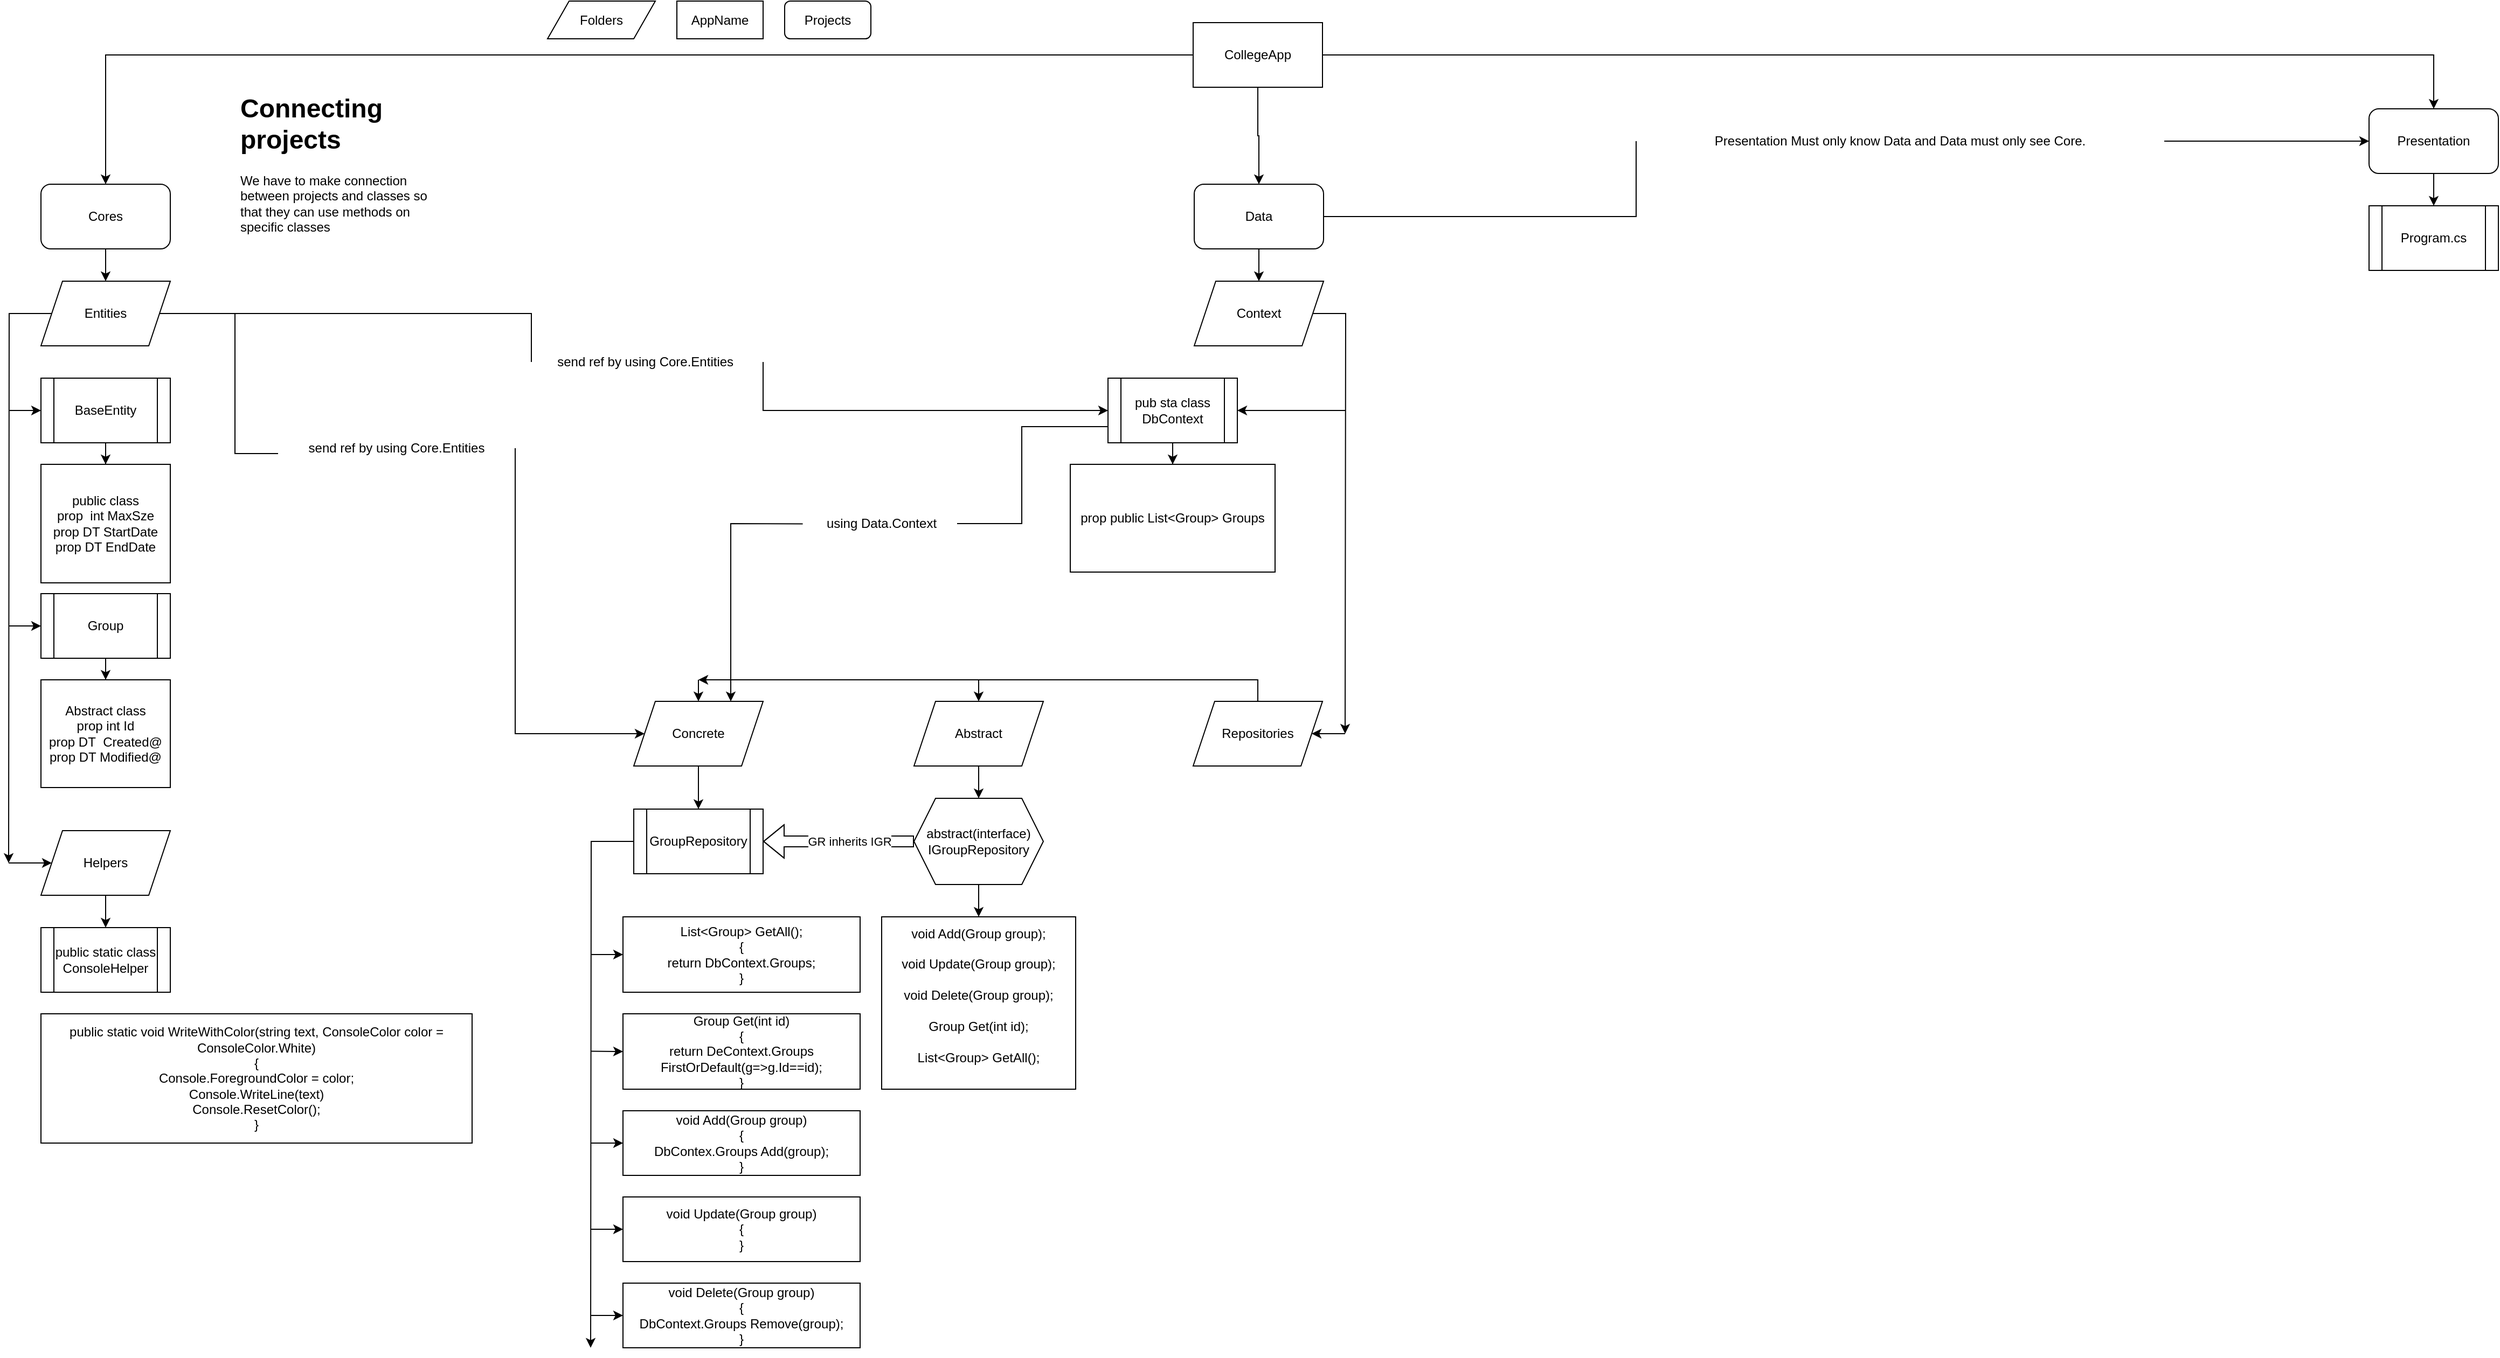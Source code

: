 <mxfile version="20.8.13" type="github">
  <diagram name="Page-1" id="gswhEvZscKQUIZwq_UVp">
    <mxGraphModel dx="2625" dy="1453" grid="1" gridSize="10" guides="1" tooltips="1" connect="1" arrows="1" fold="1" page="1" pageScale="1" pageWidth="2339" pageHeight="3300" math="0" shadow="0">
      <root>
        <mxCell id="0" />
        <mxCell id="1" parent="0" />
        <mxCell id="riTbYkUbu7TDzuuQBVC7-431" style="edgeStyle=orthogonalEdgeStyle;rounded=0;orthogonalLoop=1;jettySize=auto;html=1;entryX=0.5;entryY=0;entryDx=0;entryDy=0;" edge="1" parent="1" source="riTbYkUbu7TDzuuQBVC7-426" target="riTbYkUbu7TDzuuQBVC7-428">
          <mxGeometry relative="1" as="geometry" />
        </mxCell>
        <mxCell id="riTbYkUbu7TDzuuQBVC7-432" value="" style="edgeStyle=orthogonalEdgeStyle;rounded=0;orthogonalLoop=1;jettySize=auto;html=1;" edge="1" parent="1" source="riTbYkUbu7TDzuuQBVC7-426" target="riTbYkUbu7TDzuuQBVC7-427">
          <mxGeometry relative="1" as="geometry" />
        </mxCell>
        <mxCell id="riTbYkUbu7TDzuuQBVC7-433" style="edgeStyle=orthogonalEdgeStyle;rounded=0;orthogonalLoop=1;jettySize=auto;html=1;entryX=0.5;entryY=0;entryDx=0;entryDy=0;" edge="1" parent="1" source="riTbYkUbu7TDzuuQBVC7-426" target="riTbYkUbu7TDzuuQBVC7-429">
          <mxGeometry relative="1" as="geometry" />
        </mxCell>
        <mxCell id="riTbYkUbu7TDzuuQBVC7-426" value="CollegeApp" style="rounded=0;whiteSpace=wrap;html=1;" vertex="1" parent="1">
          <mxGeometry x="1109" y="30" width="120" height="60" as="geometry" />
        </mxCell>
        <mxCell id="riTbYkUbu7TDzuuQBVC7-457" value="" style="edgeStyle=orthogonalEdgeStyle;rounded=0;orthogonalLoop=1;jettySize=auto;html=1;entryX=0.5;entryY=0;entryDx=0;entryDy=0;" edge="1" parent="1" source="riTbYkUbu7TDzuuQBVC7-427" target="riTbYkUbu7TDzuuQBVC7-458">
          <mxGeometry relative="1" as="geometry">
            <mxPoint x="2260" y="190" as="targetPoint" />
          </mxGeometry>
        </mxCell>
        <mxCell id="riTbYkUbu7TDzuuQBVC7-427" value="Presentation" style="rounded=1;whiteSpace=wrap;html=1;" vertex="1" parent="1">
          <mxGeometry x="2200" y="110" width="120" height="60" as="geometry" />
        </mxCell>
        <mxCell id="riTbYkUbu7TDzuuQBVC7-435" value="" style="edgeStyle=orthogonalEdgeStyle;rounded=0;orthogonalLoop=1;jettySize=auto;html=1;" edge="1" parent="1" source="riTbYkUbu7TDzuuQBVC7-428" target="riTbYkUbu7TDzuuQBVC7-434">
          <mxGeometry relative="1" as="geometry" />
        </mxCell>
        <mxCell id="riTbYkUbu7TDzuuQBVC7-428" value="Cores" style="rounded=1;whiteSpace=wrap;html=1;" vertex="1" parent="1">
          <mxGeometry x="40" y="180" width="120" height="60" as="geometry" />
        </mxCell>
        <mxCell id="riTbYkUbu7TDzuuQBVC7-461" value="" style="edgeStyle=orthogonalEdgeStyle;rounded=0;orthogonalLoop=1;jettySize=auto;html=1;" edge="1" parent="1" source="riTbYkUbu7TDzuuQBVC7-429" target="riTbYkUbu7TDzuuQBVC7-460">
          <mxGeometry relative="1" as="geometry" />
        </mxCell>
        <mxCell id="riTbYkUbu7TDzuuQBVC7-429" value="Data" style="rounded=1;whiteSpace=wrap;html=1;" vertex="1" parent="1">
          <mxGeometry x="1110" y="180" width="120" height="60" as="geometry" />
        </mxCell>
        <mxCell id="riTbYkUbu7TDzuuQBVC7-455" style="edgeStyle=orthogonalEdgeStyle;rounded=0;orthogonalLoop=1;jettySize=auto;html=1;" edge="1" parent="1" source="riTbYkUbu7TDzuuQBVC7-434">
          <mxGeometry relative="1" as="geometry">
            <mxPoint x="10" y="810" as="targetPoint" />
          </mxGeometry>
        </mxCell>
        <mxCell id="riTbYkUbu7TDzuuQBVC7-434" value="Entities" style="shape=parallelogram;perimeter=parallelogramPerimeter;whiteSpace=wrap;html=1;fixedSize=1;" vertex="1" parent="1">
          <mxGeometry x="40" y="270" width="120" height="60" as="geometry" />
        </mxCell>
        <mxCell id="riTbYkUbu7TDzuuQBVC7-436" value="Folders" style="shape=parallelogram;perimeter=parallelogramPerimeter;whiteSpace=wrap;html=1;fixedSize=1;" vertex="1" parent="1">
          <mxGeometry x="510" y="10" width="100" height="35" as="geometry" />
        </mxCell>
        <mxCell id="riTbYkUbu7TDzuuQBVC7-437" value="AppName" style="rounded=0;whiteSpace=wrap;html=1;" vertex="1" parent="1">
          <mxGeometry x="630" y="10" width="80" height="35" as="geometry" />
        </mxCell>
        <mxCell id="riTbYkUbu7TDzuuQBVC7-438" value="Projects" style="rounded=1;whiteSpace=wrap;html=1;" vertex="1" parent="1">
          <mxGeometry x="730" y="10" width="80" height="35" as="geometry" />
        </mxCell>
        <mxCell id="riTbYkUbu7TDzuuQBVC7-451" value="" style="edgeStyle=orthogonalEdgeStyle;rounded=0;orthogonalLoop=1;jettySize=auto;html=1;" edge="1" parent="1" source="riTbYkUbu7TDzuuQBVC7-439" target="riTbYkUbu7TDzuuQBVC7-450">
          <mxGeometry relative="1" as="geometry" />
        </mxCell>
        <mxCell id="riTbYkUbu7TDzuuQBVC7-439" value="BaseEntity" style="shape=process;whiteSpace=wrap;html=1;backgroundOutline=1;" vertex="1" parent="1">
          <mxGeometry x="40" y="360" width="120" height="60" as="geometry" />
        </mxCell>
        <mxCell id="riTbYkUbu7TDzuuQBVC7-449" value="" style="edgeStyle=orthogonalEdgeStyle;rounded=0;orthogonalLoop=1;jettySize=auto;html=1;" edge="1" parent="1" source="riTbYkUbu7TDzuuQBVC7-440" target="riTbYkUbu7TDzuuQBVC7-448">
          <mxGeometry relative="1" as="geometry" />
        </mxCell>
        <mxCell id="riTbYkUbu7TDzuuQBVC7-440" value="Group" style="shape=process;whiteSpace=wrap;html=1;backgroundOutline=1;" vertex="1" parent="1">
          <mxGeometry x="40" y="560" width="120" height="60" as="geometry" />
        </mxCell>
        <mxCell id="riTbYkUbu7TDzuuQBVC7-445" value="" style="endArrow=classic;html=1;rounded=0;entryX=0;entryY=0.5;entryDx=0;entryDy=0;" edge="1" parent="1" target="riTbYkUbu7TDzuuQBVC7-440">
          <mxGeometry width="50" height="50" relative="1" as="geometry">
            <mxPoint x="10" y="590" as="sourcePoint" />
            <mxPoint x="160" y="720" as="targetPoint" />
          </mxGeometry>
        </mxCell>
        <mxCell id="riTbYkUbu7TDzuuQBVC7-446" value="" style="endArrow=classic;html=1;rounded=0;entryX=0;entryY=0.5;entryDx=0;entryDy=0;" edge="1" parent="1" target="riTbYkUbu7TDzuuQBVC7-439">
          <mxGeometry width="50" height="50" relative="1" as="geometry">
            <mxPoint x="10" y="390" as="sourcePoint" />
            <mxPoint x="90" y="460" as="targetPoint" />
          </mxGeometry>
        </mxCell>
        <mxCell id="riTbYkUbu7TDzuuQBVC7-448" value="Abstract class&lt;br&gt;prop int Id&lt;br&gt;prop DT&amp;nbsp; Created@&lt;br&gt;prop DT Modified@" style="rounded=0;whiteSpace=wrap;html=1;" vertex="1" parent="1">
          <mxGeometry x="40" y="640" width="120" height="100" as="geometry" />
        </mxCell>
        <mxCell id="riTbYkUbu7TDzuuQBVC7-450" value="public class&lt;br&gt;prop&amp;nbsp; int MaxSze&lt;br&gt;prop DT StartDate&lt;br&gt;prop DT EndDate" style="rounded=0;whiteSpace=wrap;html=1;" vertex="1" parent="1">
          <mxGeometry x="40" y="440" width="120" height="110" as="geometry" />
        </mxCell>
        <mxCell id="riTbYkUbu7TDzuuQBVC7-458" value="Program.cs" style="shape=process;whiteSpace=wrap;html=1;backgroundOutline=1;" vertex="1" parent="1">
          <mxGeometry x="2200" y="200" width="120" height="60" as="geometry" />
        </mxCell>
        <mxCell id="riTbYkUbu7TDzuuQBVC7-464" style="edgeStyle=orthogonalEdgeStyle;rounded=0;orthogonalLoop=1;jettySize=auto;html=1;" edge="1" parent="1" source="riTbYkUbu7TDzuuQBVC7-460">
          <mxGeometry relative="1" as="geometry">
            <mxPoint x="1250" y="690" as="targetPoint" />
          </mxGeometry>
        </mxCell>
        <mxCell id="riTbYkUbu7TDzuuQBVC7-460" value="Context" style="shape=parallelogram;perimeter=parallelogramPerimeter;whiteSpace=wrap;html=1;fixedSize=1;" vertex="1" parent="1">
          <mxGeometry x="1110" y="270" width="120" height="60" as="geometry" />
        </mxCell>
        <mxCell id="riTbYkUbu7TDzuuQBVC7-470" value="" style="edgeStyle=orthogonalEdgeStyle;rounded=0;orthogonalLoop=1;jettySize=auto;html=1;" edge="1" parent="1" source="riTbYkUbu7TDzuuQBVC7-463" target="riTbYkUbu7TDzuuQBVC7-467">
          <mxGeometry relative="1" as="geometry" />
        </mxCell>
        <mxCell id="riTbYkUbu7TDzuuQBVC7-463" value="pub sta class&lt;br&gt;DbContext" style="shape=process;whiteSpace=wrap;html=1;backgroundOutline=1;" vertex="1" parent="1">
          <mxGeometry x="1030" y="360" width="120" height="60" as="geometry" />
        </mxCell>
        <mxCell id="riTbYkUbu7TDzuuQBVC7-465" value="" style="endArrow=classic;html=1;rounded=0;entryX=1;entryY=0.5;entryDx=0;entryDy=0;" edge="1" parent="1" target="riTbYkUbu7TDzuuQBVC7-463">
          <mxGeometry width="50" height="50" relative="1" as="geometry">
            <mxPoint x="1250" y="390" as="sourcePoint" />
            <mxPoint x="1210" y="470" as="targetPoint" />
          </mxGeometry>
        </mxCell>
        <mxCell id="riTbYkUbu7TDzuuQBVC7-467" value="prop public List&amp;lt;Group&amp;gt; Groups" style="rounded=0;whiteSpace=wrap;html=1;" vertex="1" parent="1">
          <mxGeometry x="995" y="440" width="190" height="100" as="geometry" />
        </mxCell>
        <mxCell id="riTbYkUbu7TDzuuQBVC7-468" value="" style="endArrow=classic;html=1;rounded=0;entryX=0;entryY=0.5;entryDx=0;entryDy=0;startArrow=none;exitX=1;exitY=0.5;exitDx=0;exitDy=0;" edge="1" parent="1" source="riTbYkUbu7TDzuuQBVC7-496" target="riTbYkUbu7TDzuuQBVC7-463">
          <mxGeometry width="50" height="50" relative="1" as="geometry">
            <mxPoint x="720" y="390" as="sourcePoint" />
            <mxPoint x="210" y="540" as="targetPoint" />
            <Array as="points">
              <mxPoint x="710" y="390" />
              <mxPoint x="870" y="390" />
            </Array>
          </mxGeometry>
        </mxCell>
        <mxCell id="riTbYkUbu7TDzuuQBVC7-475" style="edgeStyle=orthogonalEdgeStyle;rounded=0;orthogonalLoop=1;jettySize=auto;html=1;" edge="1" parent="1" source="riTbYkUbu7TDzuuQBVC7-471">
          <mxGeometry relative="1" as="geometry">
            <mxPoint x="650" y="640" as="targetPoint" />
            <Array as="points">
              <mxPoint x="1169" y="640" />
            </Array>
          </mxGeometry>
        </mxCell>
        <mxCell id="riTbYkUbu7TDzuuQBVC7-471" value="Repositories" style="shape=parallelogram;perimeter=parallelogramPerimeter;whiteSpace=wrap;html=1;fixedSize=1;" vertex="1" parent="1">
          <mxGeometry x="1109" y="660" width="120" height="60" as="geometry" />
        </mxCell>
        <mxCell id="riTbYkUbu7TDzuuQBVC7-472" value="" style="endArrow=classic;html=1;rounded=0;entryX=1;entryY=0.5;entryDx=0;entryDy=0;" edge="1" parent="1" target="riTbYkUbu7TDzuuQBVC7-471">
          <mxGeometry width="50" height="50" relative="1" as="geometry">
            <mxPoint x="1250" y="690" as="sourcePoint" />
            <mxPoint x="1200" y="810" as="targetPoint" />
          </mxGeometry>
        </mxCell>
        <mxCell id="riTbYkUbu7TDzuuQBVC7-479" value="" style="edgeStyle=orthogonalEdgeStyle;rounded=0;orthogonalLoop=1;jettySize=auto;html=1;" edge="1" parent="1" source="riTbYkUbu7TDzuuQBVC7-473" target="riTbYkUbu7TDzuuQBVC7-478">
          <mxGeometry relative="1" as="geometry" />
        </mxCell>
        <mxCell id="riTbYkUbu7TDzuuQBVC7-473" value="Abstract" style="shape=parallelogram;perimeter=parallelogramPerimeter;whiteSpace=wrap;html=1;fixedSize=1;" vertex="1" parent="1">
          <mxGeometry x="850" y="660" width="120" height="60" as="geometry" />
        </mxCell>
        <mxCell id="riTbYkUbu7TDzuuQBVC7-483" value="" style="edgeStyle=orthogonalEdgeStyle;rounded=0;orthogonalLoop=1;jettySize=auto;html=1;" edge="1" parent="1" source="riTbYkUbu7TDzuuQBVC7-474" target="riTbYkUbu7TDzuuQBVC7-482">
          <mxGeometry relative="1" as="geometry" />
        </mxCell>
        <mxCell id="riTbYkUbu7TDzuuQBVC7-474" value="Concrete" style="shape=parallelogram;perimeter=parallelogramPerimeter;whiteSpace=wrap;html=1;fixedSize=1;" vertex="1" parent="1">
          <mxGeometry x="590" y="660" width="120" height="60" as="geometry" />
        </mxCell>
        <mxCell id="riTbYkUbu7TDzuuQBVC7-476" value="" style="endArrow=classic;html=1;rounded=0;" edge="1" parent="1" target="riTbYkUbu7TDzuuQBVC7-473">
          <mxGeometry width="50" height="50" relative="1" as="geometry">
            <mxPoint x="910" y="640" as="sourcePoint" />
            <mxPoint x="920" y="790" as="targetPoint" />
          </mxGeometry>
        </mxCell>
        <mxCell id="riTbYkUbu7TDzuuQBVC7-477" value="" style="endArrow=classic;html=1;rounded=0;entryX=0.5;entryY=0;entryDx=0;entryDy=0;" edge="1" parent="1" target="riTbYkUbu7TDzuuQBVC7-474">
          <mxGeometry width="50" height="50" relative="1" as="geometry">
            <mxPoint x="650" y="640" as="sourcePoint" />
            <mxPoint x="870" y="750" as="targetPoint" />
          </mxGeometry>
        </mxCell>
        <mxCell id="riTbYkUbu7TDzuuQBVC7-481" value="" style="edgeStyle=orthogonalEdgeStyle;rounded=0;orthogonalLoop=1;jettySize=auto;html=1;" edge="1" parent="1" source="riTbYkUbu7TDzuuQBVC7-478" target="riTbYkUbu7TDzuuQBVC7-480">
          <mxGeometry relative="1" as="geometry" />
        </mxCell>
        <mxCell id="riTbYkUbu7TDzuuQBVC7-478" value="abstract(interface)&lt;br&gt;IGroupRepository" style="shape=hexagon;perimeter=hexagonPerimeter2;whiteSpace=wrap;html=1;fixedSize=1;" vertex="1" parent="1">
          <mxGeometry x="850" y="750" width="120" height="80" as="geometry" />
        </mxCell>
        <mxCell id="riTbYkUbu7TDzuuQBVC7-480" value="void Add(Group group);&lt;br&gt;&lt;br&gt;void Update(Group group);&lt;br&gt;&lt;br&gt;void Delete(Group group);&lt;br&gt;&lt;br&gt;Group Get(int id);&lt;br&gt;&lt;br&gt;List&amp;lt;Group&amp;gt; GetAll();&lt;br&gt;&lt;br&gt;" style="rounded=0;whiteSpace=wrap;html=1;" vertex="1" parent="1">
          <mxGeometry x="820" y="860" width="180" height="160" as="geometry" />
        </mxCell>
        <mxCell id="riTbYkUbu7TDzuuQBVC7-504" style="edgeStyle=orthogonalEdgeStyle;rounded=0;orthogonalLoop=1;jettySize=auto;html=1;" edge="1" parent="1" source="riTbYkUbu7TDzuuQBVC7-482">
          <mxGeometry relative="1" as="geometry">
            <mxPoint x="550" y="1260.0" as="targetPoint" />
          </mxGeometry>
        </mxCell>
        <mxCell id="riTbYkUbu7TDzuuQBVC7-482" value="GroupRepository" style="shape=process;whiteSpace=wrap;html=1;backgroundOutline=1;" vertex="1" parent="1">
          <mxGeometry x="590" y="760" width="120" height="60" as="geometry" />
        </mxCell>
        <mxCell id="riTbYkUbu7TDzuuQBVC7-484" value="GR inherits IGR" style="shape=flexArrow;endArrow=classic;html=1;rounded=0;entryX=1;entryY=0.5;entryDx=0;entryDy=0;exitX=0;exitY=0.5;exitDx=0;exitDy=0;" edge="1" parent="1" source="riTbYkUbu7TDzuuQBVC7-478" target="riTbYkUbu7TDzuuQBVC7-482">
          <mxGeometry x="-0.143" width="50" height="50" relative="1" as="geometry">
            <mxPoint x="710" y="890" as="sourcePoint" />
            <mxPoint x="760" y="840" as="targetPoint" />
            <Array as="points">
              <mxPoint x="770" y="790" />
            </Array>
            <mxPoint as="offset" />
          </mxGeometry>
        </mxCell>
        <mxCell id="riTbYkUbu7TDzuuQBVC7-488" value="List&amp;lt;Group&amp;gt; GetAll();&lt;br&gt;{&lt;br&gt;return DbContext.Groups;&lt;br&gt;}" style="rounded=0;whiteSpace=wrap;html=1;" vertex="1" parent="1">
          <mxGeometry x="580" y="860" width="220" height="70" as="geometry" />
        </mxCell>
        <mxCell id="riTbYkUbu7TDzuuQBVC7-489" value="Group Get(int id)&lt;br&gt;{&lt;br&gt;return DeContext.Groups FirstOrDefault(g=&amp;gt;g.Id==id);&lt;br&gt;}" style="rounded=0;whiteSpace=wrap;html=1;" vertex="1" parent="1">
          <mxGeometry x="580" y="950" width="220" height="70" as="geometry" />
        </mxCell>
        <mxCell id="riTbYkUbu7TDzuuQBVC7-490" value="void Add(Group group)&lt;br&gt;{&lt;br&gt;DbContex.Groups Add(group);&lt;br&gt;}" style="rounded=0;whiteSpace=wrap;html=1;" vertex="1" parent="1">
          <mxGeometry x="580" y="1040" width="220" height="60" as="geometry" />
        </mxCell>
        <mxCell id="riTbYkUbu7TDzuuQBVC7-491" value="void Update(Group group)&lt;br&gt;{&lt;br&gt;}" style="rounded=0;whiteSpace=wrap;html=1;" vertex="1" parent="1">
          <mxGeometry x="580" y="1120" width="220" height="60" as="geometry" />
        </mxCell>
        <mxCell id="riTbYkUbu7TDzuuQBVC7-492" value="void Delete(Group group)&lt;br&gt;{&lt;br&gt;DbContext.Groups Remove(group);&lt;br&gt;}" style="rounded=0;whiteSpace=wrap;html=1;" vertex="1" parent="1">
          <mxGeometry x="580" y="1200" width="220" height="60" as="geometry" />
        </mxCell>
        <mxCell id="riTbYkUbu7TDzuuQBVC7-493" value="" style="endArrow=classic;html=1;rounded=0;entryX=0;entryY=0.5;entryDx=0;entryDy=0;exitX=1;exitY=0.5;exitDx=0;exitDy=0;startArrow=none;" edge="1" parent="1" source="riTbYkUbu7TDzuuQBVC7-494" target="riTbYkUbu7TDzuuQBVC7-474">
          <mxGeometry width="50" height="50" relative="1" as="geometry">
            <mxPoint x="320" y="480" as="sourcePoint" />
            <mxPoint x="370" y="430" as="targetPoint" />
            <Array as="points">
              <mxPoint x="480" y="690" />
            </Array>
          </mxGeometry>
        </mxCell>
        <mxCell id="riTbYkUbu7TDzuuQBVC7-495" value="" style="endArrow=none;html=1;rounded=0;exitX=1;exitY=0.5;exitDx=0;exitDy=0;" edge="1" parent="1" source="riTbYkUbu7TDzuuQBVC7-434">
          <mxGeometry width="50" height="50" relative="1" as="geometry">
            <mxPoint x="150" y="300" as="sourcePoint" />
            <mxPoint x="260" y="430" as="targetPoint" />
            <Array as="points">
              <mxPoint x="220" y="300" />
              <mxPoint x="220" y="430" />
            </Array>
          </mxGeometry>
        </mxCell>
        <mxCell id="riTbYkUbu7TDzuuQBVC7-494" value="send ref by using Core.Entities&lt;br&gt;" style="text;html=1;strokeColor=none;fillColor=none;align=center;verticalAlign=middle;whiteSpace=wrap;rounded=0;rotation=0;" vertex="1" parent="1">
          <mxGeometry x="260" y="410" width="220" height="30" as="geometry" />
        </mxCell>
        <mxCell id="riTbYkUbu7TDzuuQBVC7-497" value="" style="endArrow=none;html=1;rounded=0;entryX=0;entryY=0.5;entryDx=0;entryDy=0;exitX=1;exitY=0.5;exitDx=0;exitDy=0;" edge="1" parent="1" source="riTbYkUbu7TDzuuQBVC7-434" target="riTbYkUbu7TDzuuQBVC7-496">
          <mxGeometry width="50" height="50" relative="1" as="geometry">
            <mxPoint x="150" y="300" as="sourcePoint" />
            <mxPoint x="1030" y="390" as="targetPoint" />
            <Array as="points">
              <mxPoint x="495" y="300" />
            </Array>
          </mxGeometry>
        </mxCell>
        <mxCell id="riTbYkUbu7TDzuuQBVC7-496" value="send ref by using Core.Entities&amp;nbsp;" style="text;html=1;strokeColor=none;fillColor=none;align=center;verticalAlign=middle;whiteSpace=wrap;rounded=0;rotation=0;" vertex="1" parent="1">
          <mxGeometry x="495" y="330" width="215" height="30" as="geometry" />
        </mxCell>
        <mxCell id="riTbYkUbu7TDzuuQBVC7-498" value="" style="endArrow=classic;html=1;rounded=0;entryX=0.75;entryY=0;entryDx=0;entryDy=0;startArrow=none;exitX=-0.023;exitY=0.51;exitDx=0;exitDy=0;exitPerimeter=0;" edge="1" parent="1" source="riTbYkUbu7TDzuuQBVC7-503" target="riTbYkUbu7TDzuuQBVC7-474">
          <mxGeometry width="50" height="50" relative="1" as="geometry">
            <mxPoint x="680" y="490" as="sourcePoint" />
            <mxPoint x="860" y="450" as="targetPoint" />
            <Array as="points">
              <mxPoint x="680" y="495" />
            </Array>
          </mxGeometry>
        </mxCell>
        <mxCell id="riTbYkUbu7TDzuuQBVC7-499" value="&lt;h1&gt;Connecting projects&amp;nbsp;&lt;/h1&gt;&lt;div&gt;We have to make connection between projects and classes so that they can use methods on specific classes&amp;nbsp;&lt;/div&gt;&lt;div&gt;&lt;br&gt;&lt;/div&gt;" style="text;html=1;strokeColor=none;fillColor=none;spacing=5;spacingTop=-20;whiteSpace=wrap;overflow=hidden;rounded=0;" vertex="1" parent="1">
          <mxGeometry x="220" y="90" width="190" height="150" as="geometry" />
        </mxCell>
        <mxCell id="riTbYkUbu7TDzuuQBVC7-502" value="" style="endArrow=none;html=1;rounded=0;exitX=0;exitY=0.75;exitDx=0;exitDy=0;entryX=1;entryY=0.5;entryDx=0;entryDy=0;" edge="1" parent="1" source="riTbYkUbu7TDzuuQBVC7-463" target="riTbYkUbu7TDzuuQBVC7-503">
          <mxGeometry width="50" height="50" relative="1" as="geometry">
            <mxPoint x="1030" y="405" as="sourcePoint" />
            <mxPoint x="940" y="450" as="targetPoint" />
            <Array as="points">
              <mxPoint x="950" y="405" />
              <mxPoint x="950" y="495" />
            </Array>
          </mxGeometry>
        </mxCell>
        <mxCell id="riTbYkUbu7TDzuuQBVC7-503" value="using Data.Context" style="text;html=1;strokeColor=none;fillColor=none;align=center;verticalAlign=middle;whiteSpace=wrap;rounded=0;rotation=0;" vertex="1" parent="1">
          <mxGeometry x="750" y="480" width="140" height="30" as="geometry" />
        </mxCell>
        <mxCell id="riTbYkUbu7TDzuuQBVC7-505" value="" style="endArrow=classic;html=1;rounded=0;entryX=0;entryY=0.5;entryDx=0;entryDy=0;" edge="1" parent="1" target="riTbYkUbu7TDzuuQBVC7-488">
          <mxGeometry width="50" height="50" relative="1" as="geometry">
            <mxPoint x="550" y="895" as="sourcePoint" />
            <mxPoint x="490" y="900" as="targetPoint" />
          </mxGeometry>
        </mxCell>
        <mxCell id="riTbYkUbu7TDzuuQBVC7-506" value="" style="endArrow=classic;html=1;rounded=0;" edge="1" parent="1">
          <mxGeometry width="50" height="50" relative="1" as="geometry">
            <mxPoint x="550" y="984.79" as="sourcePoint" />
            <mxPoint x="580" y="985" as="targetPoint" />
          </mxGeometry>
        </mxCell>
        <mxCell id="riTbYkUbu7TDzuuQBVC7-507" value="" style="endArrow=classic;html=1;rounded=0;" edge="1" parent="1">
          <mxGeometry width="50" height="50" relative="1" as="geometry">
            <mxPoint x="550" y="1070" as="sourcePoint" />
            <mxPoint x="580" y="1070" as="targetPoint" />
          </mxGeometry>
        </mxCell>
        <mxCell id="riTbYkUbu7TDzuuQBVC7-508" value="" style="endArrow=classic;html=1;rounded=0;" edge="1" parent="1">
          <mxGeometry width="50" height="50" relative="1" as="geometry">
            <mxPoint x="550" y="1150" as="sourcePoint" />
            <mxPoint x="580" y="1150" as="targetPoint" />
          </mxGeometry>
        </mxCell>
        <mxCell id="riTbYkUbu7TDzuuQBVC7-509" value="" style="endArrow=classic;html=1;rounded=0;" edge="1" parent="1">
          <mxGeometry width="50" height="50" relative="1" as="geometry">
            <mxPoint x="550" y="1230" as="sourcePoint" />
            <mxPoint x="580" y="1230" as="targetPoint" />
          </mxGeometry>
        </mxCell>
        <mxCell id="riTbYkUbu7TDzuuQBVC7-515" value="" style="edgeStyle=orthogonalEdgeStyle;rounded=0;orthogonalLoop=1;jettySize=auto;html=1;" edge="1" parent="1" source="riTbYkUbu7TDzuuQBVC7-512" target="riTbYkUbu7TDzuuQBVC7-514">
          <mxGeometry relative="1" as="geometry" />
        </mxCell>
        <mxCell id="riTbYkUbu7TDzuuQBVC7-512" value="Helpers" style="shape=parallelogram;perimeter=parallelogramPerimeter;whiteSpace=wrap;html=1;fixedSize=1;" vertex="1" parent="1">
          <mxGeometry x="40" y="780" width="120" height="60" as="geometry" />
        </mxCell>
        <mxCell id="riTbYkUbu7TDzuuQBVC7-513" value="" style="endArrow=classic;html=1;rounded=0;entryX=0;entryY=0.5;entryDx=0;entryDy=0;" edge="1" parent="1" target="riTbYkUbu7TDzuuQBVC7-512">
          <mxGeometry width="50" height="50" relative="1" as="geometry">
            <mxPoint x="10" y="810" as="sourcePoint" />
            <mxPoint x="50" y="780" as="targetPoint" />
          </mxGeometry>
        </mxCell>
        <mxCell id="riTbYkUbu7TDzuuQBVC7-514" value="public static class ConsoleHelper" style="shape=process;whiteSpace=wrap;html=1;backgroundOutline=1;" vertex="1" parent="1">
          <mxGeometry x="40" y="870" width="120" height="60" as="geometry" />
        </mxCell>
        <mxCell id="riTbYkUbu7TDzuuQBVC7-516" value="public static void WriteWithColor(string text, ConsoleColor color = ConsoleColor.White)&lt;br&gt;{&lt;br&gt;Console.ForegroundColor = color;&lt;br&gt;Console.WriteLine(text)&lt;br&gt;Console.ResetColor();&lt;br&gt;}" style="rounded=0;whiteSpace=wrap;html=1;" vertex="1" parent="1">
          <mxGeometry x="40" y="950" width="400" height="120" as="geometry" />
        </mxCell>
        <mxCell id="riTbYkUbu7TDzuuQBVC7-520" value="" style="endArrow=none;html=1;rounded=0;exitX=1;exitY=0.5;exitDx=0;exitDy=0;entryX=0;entryY=0.5;entryDx=0;entryDy=0;" edge="1" parent="1" source="riTbYkUbu7TDzuuQBVC7-429" target="riTbYkUbu7TDzuuQBVC7-518">
          <mxGeometry width="50" height="50" relative="1" as="geometry">
            <mxPoint x="1230" y="210" as="sourcePoint" />
            <mxPoint x="1500" y="250" as="targetPoint" />
            <Array as="points">
              <mxPoint x="1520" y="210" />
            </Array>
          </mxGeometry>
        </mxCell>
        <mxCell id="riTbYkUbu7TDzuuQBVC7-521" value="" style="endArrow=none;html=1;rounded=0;startArrow=none;" edge="1" parent="1">
          <mxGeometry width="50" height="50" relative="1" as="geometry">
            <mxPoint x="1460" y="140" as="sourcePoint" />
            <mxPoint x="1460" y="140" as="targetPoint" />
            <Array as="points" />
          </mxGeometry>
        </mxCell>
        <mxCell id="riTbYkUbu7TDzuuQBVC7-518" value="Presentation Must only know Data and Data must only see Core." style="text;html=1;strokeColor=none;fillColor=none;align=center;verticalAlign=middle;whiteSpace=wrap;rounded=0;" vertex="1" parent="1">
          <mxGeometry x="1520" y="125" width="490" height="30" as="geometry" />
        </mxCell>
        <mxCell id="riTbYkUbu7TDzuuQBVC7-522" value="" style="endArrow=classic;html=1;rounded=0;entryX=0;entryY=0.5;entryDx=0;entryDy=0;exitX=1;exitY=0.5;exitDx=0;exitDy=0;" edge="1" parent="1" source="riTbYkUbu7TDzuuQBVC7-518" target="riTbYkUbu7TDzuuQBVC7-427">
          <mxGeometry width="50" height="50" relative="1" as="geometry">
            <mxPoint x="2070" y="160" as="sourcePoint" />
            <mxPoint x="2120" y="110" as="targetPoint" />
          </mxGeometry>
        </mxCell>
      </root>
    </mxGraphModel>
  </diagram>
</mxfile>
